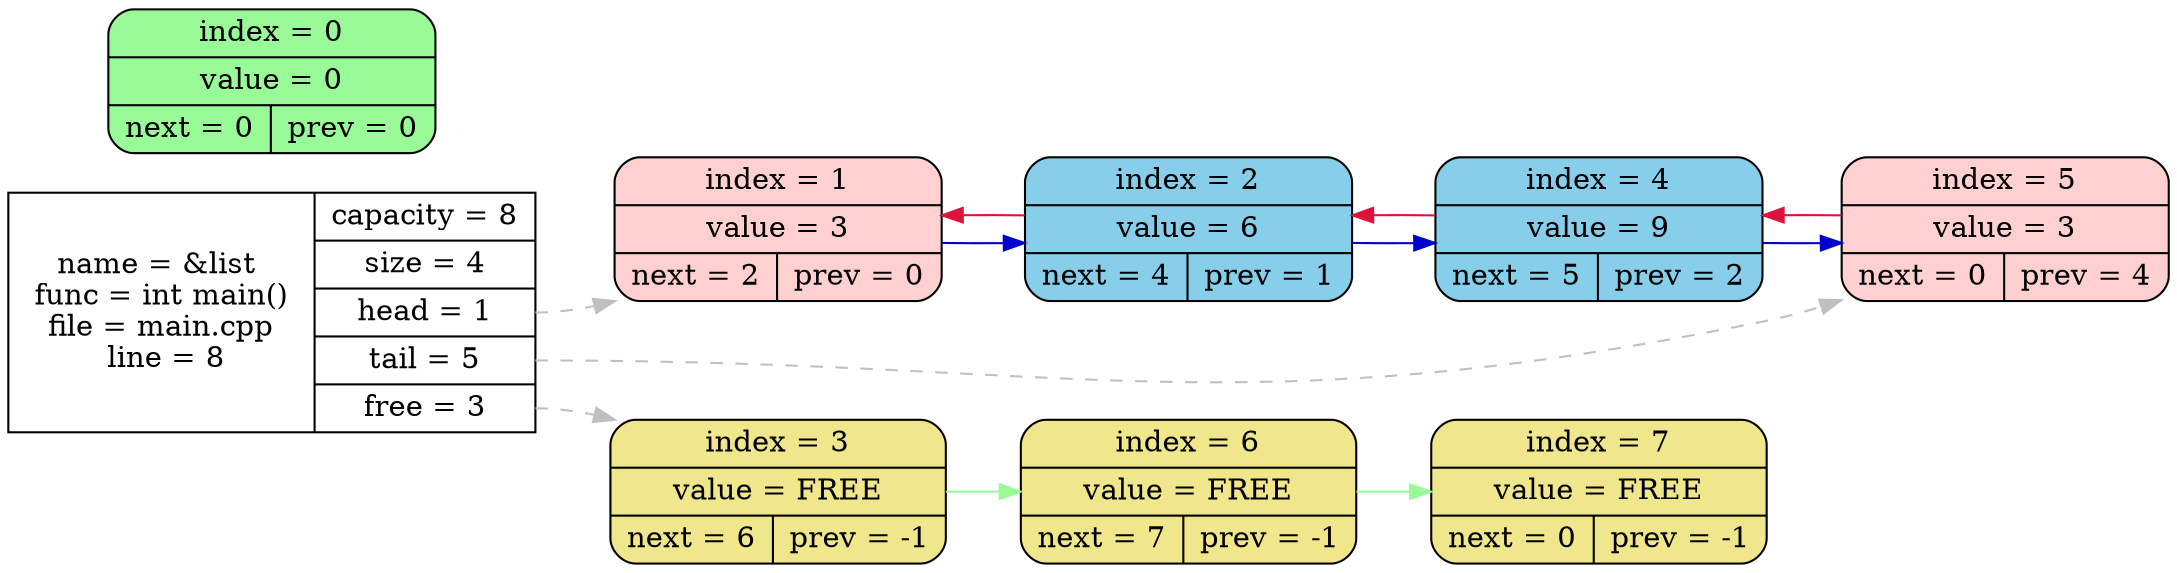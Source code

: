 digraph
{
    rankdir = LR;
    node_info[shape = record, label = "{{name = &list \n func = int main() \n file = main.cpp \n
              line = 8} | {capacity = 8 | size = 4 | <f0> head = 1 | <f1> tail = 5 | <f2> free = 3}}"];

    node0[shape = Mrecord, label = "{index = 0} | {value = 0} | {next = 0 | prev = 0}",
            style="filled", fillcolor="#98FB98"];
    node1[shape = Mrecord, label = "{index = 1} | {value = 3} | {next = 2 | prev = 0}",
            style="filled", fillcolor="#FFD0D0"];
    node2[shape = Mrecord, label = "{index = 2} | {value = 6} | {next = 4 | prev = 1}",
            style="filled", fillcolor="#87CEEB"];
    node3[shape = Mrecord, label = "{index = 3} | {value = FREE} | {next = 6 | prev = -1}",
            style="filled", fillcolor="#F0E68C"];
    node4[shape = Mrecord, label = "{index = 4} | {value = 9} | {next = 5 | prev = 2}",
            style="filled", fillcolor="#87CEEB"];
    node5[shape = Mrecord, label = "{index = 5} | {value = 3} | {next = 0 | prev = 4}",
            style="filled", fillcolor="#FFD0D0"];
    node6[shape = Mrecord, label = "{index = 6} | {value = FREE} | {next = 7 | prev = -1}",
            style="filled", fillcolor="#F0E68C"];
    node7[shape = Mrecord, label = "{index = 7} | {value = FREE} | {next = 0 | prev = -1}",
            style="filled", fillcolor="#F0E68C"];
    node1->node2 [color = "#0000CD"];
    node2->node1 [color = "#DC143C"];
    node2->node4 [color = "#0000CD"];
    node3->node6 [color = "#98FB98"];
    node4->node2 [color = "#DC143C"];
    node4->node5 [color = "#0000CD"];
    node5->node4 [color = "#DC143C"];
    node6->node7 [color = "#98FB98"];
    node_info:<f0>->node1 [color = "gray", style="dashed"];
    node_info:<f1>->node5 [color = "gray", style="dashed"];
    node_info:<f2>->node3 [color = "gray", style="dashed"];
}